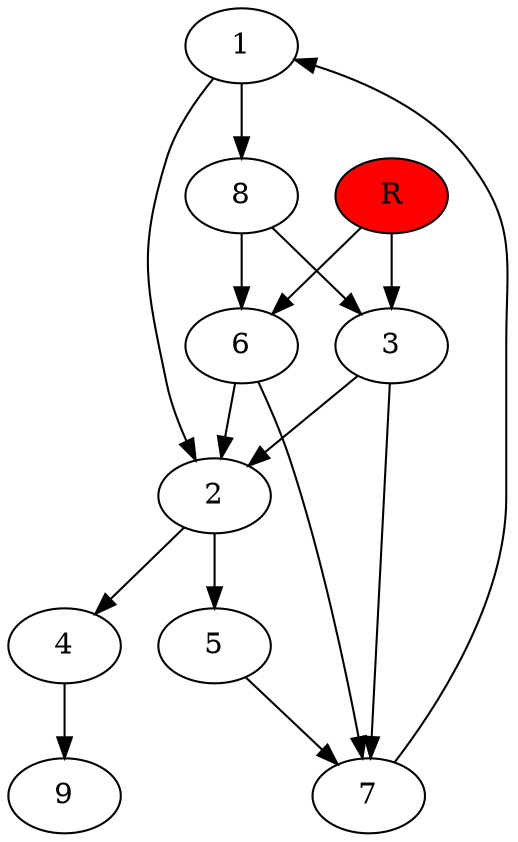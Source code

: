 digraph prb23960 {
	1
	2
	3
	4
	5
	6
	7
	8
	R [fillcolor="#ff0000" style=filled]
	1 -> 2
	1 -> 8
	2 -> 4
	2 -> 5
	3 -> 2
	3 -> 7
	4 -> 9
	5 -> 7
	6 -> 2
	6 -> 7
	7 -> 1
	8 -> 3
	8 -> 6
	R -> 3
	R -> 6
}
